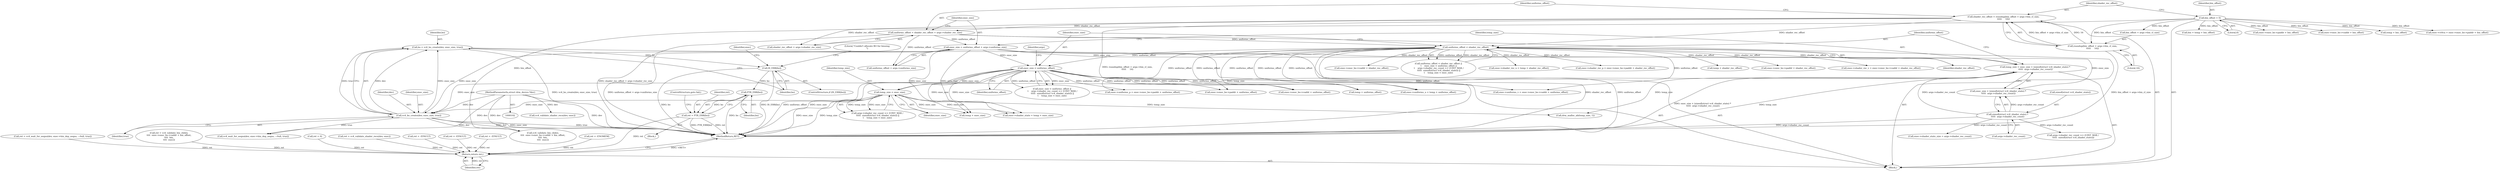 digraph "1_linux_0f2ff82e11c86c05d051cae32b58226392d33bbf@API" {
"1000298" [label="(Call,bo = vc4_bo_create(dev, exec_size, true))"];
"1000300" [label="(Call,vc4_bo_create(dev, exec_size, true))"];
"1000103" [label="(MethodParameterIn,struct drm_device *dev)"];
"1000169" [label="(Call,exec_size < uniforms_offset)"];
"1000144" [label="(Call,exec_size = uniforms_offset + args->uniforms_size)"];
"1000136" [label="(Call,uniforms_offset = shader_rec_offset + args->shader_rec_size)"];
"1000126" [label="(Call,shader_rec_offset = roundup(bin_offset + args->bin_cl_size,\n\t\t\t\t\t     16))"];
"1000128" [label="(Call,roundup(bin_offset + args->bin_cl_size,\n\t\t\t\t\t     16))"];
"1000122" [label="(Call,bin_offset = 0)"];
"1000165" [label="(Call,uniforms_offset < shader_rec_offset)"];
"1000181" [label="(Call,temp_size < exec_size)"];
"1000152" [label="(Call,temp_size = exec_size + (sizeof(struct vc4_shader_state) *\n \t\t\t\t\t  args->shader_rec_count))"];
"1000156" [label="(Call,sizeof(struct vc4_shader_state) *\n \t\t\t\t\t  args->shader_rec_count)"];
"1000305" [label="(Call,IS_ERR(bo))"];
"1000312" [label="(Call,PTR_ERR(bo))"];
"1000310" [label="(Call,ret = PTR_ERR(bo))"];
"1000448" [label="(Return,return ret;)"];
"1000227" [label="(Call,temp + exec_size)"];
"1000369" [label="(Call,exec->exec_bo->paddr + shader_rec_offset)"];
"1000387" [label="(Call,exec->exec_bo->vaddr + uniforms_offset)"];
"1000169" [label="(Call,exec_size < uniforms_offset)"];
"1000293" [label="(Call,ret = -EFAULT)"];
"1000307" [label="(Block,)"];
"1000152" [label="(Call,temp_size = exec_size + (sizeof(struct vc4_shader_state) *\n \t\t\t\t\t  args->shader_rec_count))"];
"1000354" [label="(Call,exec->shader_rec_v = exec->exec_bo->vaddr + shader_rec_offset)"];
"1000317" [label="(Identifier,exec)"];
"1000305" [label="(Call,IS_ERR(bo))"];
"1000272" [label="(Call,ret = -EFAULT)"];
"1000204" [label="(Call,bin = temp + bin_offset)"];
"1000103" [label="(MethodParameterIn,struct drm_device *dev)"];
"1000124" [label="(Literal,0)"];
"1000167" [label="(Identifier,shader_rec_offset)"];
"1000157" [label="(Call,sizeof(struct vc4_shader_state))"];
"1000251" [label="(Call,ret = -EFAULT)"];
"1000172" [label="(Call,args->shader_rec_count >= (UINT_MAX /\n \t\t\t\t\t  sizeof(struct vc4_shader_state)) ||\n\t    temp_size < exec_size)"];
"1000300" [label="(Call,vc4_bo_create(dev, exec_size, true))"];
"1000154" [label="(Call,exec_size + (sizeof(struct vc4_shader_state) *\n \t\t\t\t\t  args->shader_rec_count))"];
"1000190" [label="(Call,drm_malloc_ab(temp_size, 1))"];
"1000182" [label="(Identifier,temp_size)"];
"1000342" [label="(Call,exec->exec_bo->paddr + bin_offset)"];
"1000171" [label="(Identifier,uniforms_offset)"];
"1000299" [label="(Identifier,bo)"];
"1000383" [label="(Call,exec->uniforms_v = exec->exec_bo->vaddr + uniforms_offset)"];
"1000358" [label="(Call,exec->exec_bo->vaddr + shader_rec_offset)"];
"1000153" [label="(Identifier,temp_size)"];
"1000164" [label="(Call,uniforms_offset < shader_rec_offset ||\n \t    exec_size < uniforms_offset ||\n \t    args->shader_rec_count >= (UINT_MAX /\n \t\t\t\t\t  sizeof(struct vc4_shader_state)) ||\n\t    temp_size < exec_size)"];
"1000165" [label="(Call,uniforms_offset < shader_rec_offset)"];
"1000199" [label="(Call,ret = -ENOMEM)"];
"1000146" [label="(Call,uniforms_offset + args->uniforms_size)"];
"1000129" [label="(Call,bin_offset + args->bin_cl_size)"];
"1000430" [label="(Call,vc4_validate_shader_recs(dev, exec))"];
"1000314" [label="(ControlStructure,goto fail;)"];
"1000168" [label="(Call,exec_size < uniforms_offset ||\n \t    args->shader_rec_count >= (UINT_MAX /\n \t\t\t\t\t  sizeof(struct vc4_shader_state)) ||\n\t    temp_size < exec_size)"];
"1000128" [label="(Call,roundup(bin_offset + args->bin_cl_size,\n\t\t\t\t\t     16))"];
"1000306" [label="(Identifier,bo)"];
"1000414" [label="(Call,vc4_validate_bin_cl(dev,\n\t\t\t\t  exec->exec_bo->vaddr + bin_offset,\n\t\t\t\t  bin,\n\t\t\t\t  exec))"];
"1000416" [label="(Call,exec->exec_bo->vaddr + bin_offset)"];
"1000122" [label="(Call,bin_offset = 0)"];
"1000301" [label="(Identifier,dev)"];
"1000298" [label="(Call,bo = vc4_bo_create(dev, exec_size, true))"];
"1000170" [label="(Identifier,exec_size)"];
"1000206" [label="(Call,temp + bin_offset)"];
"1000159" [label="(Call,args->shader_rec_count)"];
"1000209" [label="(Call,exec->shader_rec_u = temp + shader_rec_offset)"];
"1000145" [label="(Identifier,exec_size)"];
"1000181" [label="(Call,temp_size < exec_size)"];
"1000449" [label="(Identifier,ret)"];
"1000137" [label="(Identifier,uniforms_offset)"];
"1000173" [label="(Call,args->shader_rec_count >= (UINT_MAX /\n \t\t\t\t\t  sizeof(struct vc4_shader_state)))"];
"1000436" [label="(Call,ret = vc4_wait_for_seqno(dev, exec->bin_dep_seqno, ~0ull, true))"];
"1000127" [label="(Identifier,shader_rec_offset)"];
"1000412" [label="(Call,ret = vc4_validate_bin_cl(dev,\n\t\t\t\t  exec->exec_bo->vaddr + bin_offset,\n\t\t\t\t  bin,\n\t\t\t\t  exec))"];
"1000118" [label="(Call,ret = 0)"];
"1000105" [label="(Block,)"];
"1000230" [label="(Call,exec->shader_state_size = args->shader_rec_count)"];
"1000338" [label="(Call,exec->ct0ca = exec->exec_bo->paddr + bin_offset)"];
"1000126" [label="(Call,shader_rec_offset = roundup(bin_offset + args->bin_cl_size,\n\t\t\t\t\t     16))"];
"1000312" [label="(Call,PTR_ERR(bo))"];
"1000220" [label="(Call,temp + uniforms_offset)"];
"1000448" [label="(Return,return ret;)"];
"1000138" [label="(Call,shader_rec_offset + args->shader_rec_size)"];
"1000438" [label="(Call,vc4_wait_for_seqno(dev, exec->bin_dep_seqno, ~0ull, true))"];
"1000309" [label="(Literal,\"Couldn't allocate BO for binning\n\")"];
"1000450" [label="(MethodReturn,RET)"];
"1000175" [label="(Identifier,args)"];
"1000365" [label="(Call,exec->shader_rec_p = exec->exec_bo->paddr + shader_rec_offset)"];
"1000302" [label="(Identifier,exec_size)"];
"1000216" [label="(Call,exec->uniforms_u = temp + uniforms_offset)"];
"1000394" [label="(Call,exec->uniforms_p = exec->exec_bo->paddr + uniforms_offset)"];
"1000398" [label="(Call,exec->exec_bo->paddr + uniforms_offset)"];
"1000311" [label="(Identifier,ret)"];
"1000166" [label="(Identifier,uniforms_offset)"];
"1000213" [label="(Call,temp + shader_rec_offset)"];
"1000313" [label="(Identifier,bo)"];
"1000144" [label="(Call,exec_size = uniforms_offset + args->uniforms_size)"];
"1000428" [label="(Call,ret = vc4_validate_shader_recs(dev, exec))"];
"1000310" [label="(Call,ret = PTR_ERR(bo))"];
"1000156" [label="(Call,sizeof(struct vc4_shader_state) *\n \t\t\t\t\t  args->shader_rec_count)"];
"1000303" [label="(Identifier,true)"];
"1000304" [label="(ControlStructure,if (IS_ERR(bo)))"];
"1000123" [label="(Identifier,bin_offset)"];
"1000223" [label="(Call,exec->shader_state = temp + exec_size)"];
"1000136" [label="(Call,uniforms_offset = shader_rec_offset + args->shader_rec_size)"];
"1000183" [label="(Identifier,exec_size)"];
"1000134" [label="(Literal,16)"];
"1000298" -> "1000105"  [label="AST: "];
"1000298" -> "1000300"  [label="CFG: "];
"1000299" -> "1000298"  [label="AST: "];
"1000300" -> "1000298"  [label="AST: "];
"1000306" -> "1000298"  [label="CFG: "];
"1000298" -> "1000450"  [label="DDG: vc4_bo_create(dev, exec_size, true)"];
"1000300" -> "1000298"  [label="DDG: dev"];
"1000300" -> "1000298"  [label="DDG: exec_size"];
"1000300" -> "1000298"  [label="DDG: true"];
"1000298" -> "1000305"  [label="DDG: bo"];
"1000300" -> "1000303"  [label="CFG: "];
"1000301" -> "1000300"  [label="AST: "];
"1000302" -> "1000300"  [label="AST: "];
"1000303" -> "1000300"  [label="AST: "];
"1000300" -> "1000450"  [label="DDG: true"];
"1000300" -> "1000450"  [label="DDG: dev"];
"1000300" -> "1000450"  [label="DDG: exec_size"];
"1000103" -> "1000300"  [label="DDG: dev"];
"1000169" -> "1000300"  [label="DDG: exec_size"];
"1000181" -> "1000300"  [label="DDG: exec_size"];
"1000144" -> "1000300"  [label="DDG: exec_size"];
"1000300" -> "1000414"  [label="DDG: dev"];
"1000300" -> "1000438"  [label="DDG: true"];
"1000103" -> "1000102"  [label="AST: "];
"1000103" -> "1000450"  [label="DDG: dev"];
"1000103" -> "1000414"  [label="DDG: dev"];
"1000103" -> "1000430"  [label="DDG: dev"];
"1000103" -> "1000438"  [label="DDG: dev"];
"1000169" -> "1000168"  [label="AST: "];
"1000169" -> "1000171"  [label="CFG: "];
"1000170" -> "1000169"  [label="AST: "];
"1000171" -> "1000169"  [label="AST: "];
"1000175" -> "1000169"  [label="CFG: "];
"1000168" -> "1000169"  [label="CFG: "];
"1000169" -> "1000450"  [label="DDG: uniforms_offset"];
"1000169" -> "1000450"  [label="DDG: exec_size"];
"1000169" -> "1000168"  [label="DDG: exec_size"];
"1000169" -> "1000168"  [label="DDG: uniforms_offset"];
"1000144" -> "1000169"  [label="DDG: exec_size"];
"1000165" -> "1000169"  [label="DDG: uniforms_offset"];
"1000169" -> "1000181"  [label="DDG: exec_size"];
"1000169" -> "1000216"  [label="DDG: uniforms_offset"];
"1000169" -> "1000220"  [label="DDG: uniforms_offset"];
"1000169" -> "1000223"  [label="DDG: exec_size"];
"1000169" -> "1000227"  [label="DDG: exec_size"];
"1000169" -> "1000383"  [label="DDG: uniforms_offset"];
"1000169" -> "1000387"  [label="DDG: uniforms_offset"];
"1000169" -> "1000394"  [label="DDG: uniforms_offset"];
"1000169" -> "1000398"  [label="DDG: uniforms_offset"];
"1000144" -> "1000105"  [label="AST: "];
"1000144" -> "1000146"  [label="CFG: "];
"1000145" -> "1000144"  [label="AST: "];
"1000146" -> "1000144"  [label="AST: "];
"1000153" -> "1000144"  [label="CFG: "];
"1000144" -> "1000450"  [label="DDG: uniforms_offset + args->uniforms_size"];
"1000136" -> "1000144"  [label="DDG: uniforms_offset"];
"1000144" -> "1000152"  [label="DDG: exec_size"];
"1000144" -> "1000154"  [label="DDG: exec_size"];
"1000144" -> "1000223"  [label="DDG: exec_size"];
"1000144" -> "1000227"  [label="DDG: exec_size"];
"1000136" -> "1000105"  [label="AST: "];
"1000136" -> "1000138"  [label="CFG: "];
"1000137" -> "1000136"  [label="AST: "];
"1000138" -> "1000136"  [label="AST: "];
"1000145" -> "1000136"  [label="CFG: "];
"1000136" -> "1000450"  [label="DDG: shader_rec_offset + args->shader_rec_size"];
"1000126" -> "1000136"  [label="DDG: shader_rec_offset"];
"1000136" -> "1000146"  [label="DDG: uniforms_offset"];
"1000136" -> "1000165"  [label="DDG: uniforms_offset"];
"1000126" -> "1000105"  [label="AST: "];
"1000126" -> "1000128"  [label="CFG: "];
"1000127" -> "1000126"  [label="AST: "];
"1000128" -> "1000126"  [label="AST: "];
"1000137" -> "1000126"  [label="CFG: "];
"1000126" -> "1000450"  [label="DDG: roundup(bin_offset + args->bin_cl_size,\n\t\t\t\t\t     16)"];
"1000128" -> "1000126"  [label="DDG: bin_offset + args->bin_cl_size"];
"1000128" -> "1000126"  [label="DDG: 16"];
"1000126" -> "1000138"  [label="DDG: shader_rec_offset"];
"1000126" -> "1000165"  [label="DDG: shader_rec_offset"];
"1000128" -> "1000134"  [label="CFG: "];
"1000129" -> "1000128"  [label="AST: "];
"1000134" -> "1000128"  [label="AST: "];
"1000128" -> "1000450"  [label="DDG: bin_offset + args->bin_cl_size"];
"1000122" -> "1000128"  [label="DDG: bin_offset"];
"1000122" -> "1000105"  [label="AST: "];
"1000122" -> "1000124"  [label="CFG: "];
"1000123" -> "1000122"  [label="AST: "];
"1000124" -> "1000122"  [label="AST: "];
"1000127" -> "1000122"  [label="CFG: "];
"1000122" -> "1000129"  [label="DDG: bin_offset"];
"1000122" -> "1000204"  [label="DDG: bin_offset"];
"1000122" -> "1000206"  [label="DDG: bin_offset"];
"1000122" -> "1000338"  [label="DDG: bin_offset"];
"1000122" -> "1000342"  [label="DDG: bin_offset"];
"1000122" -> "1000414"  [label="DDG: bin_offset"];
"1000122" -> "1000416"  [label="DDG: bin_offset"];
"1000165" -> "1000164"  [label="AST: "];
"1000165" -> "1000167"  [label="CFG: "];
"1000166" -> "1000165"  [label="AST: "];
"1000167" -> "1000165"  [label="AST: "];
"1000170" -> "1000165"  [label="CFG: "];
"1000164" -> "1000165"  [label="CFG: "];
"1000165" -> "1000450"  [label="DDG: uniforms_offset"];
"1000165" -> "1000450"  [label="DDG: shader_rec_offset"];
"1000165" -> "1000164"  [label="DDG: uniforms_offset"];
"1000165" -> "1000164"  [label="DDG: shader_rec_offset"];
"1000165" -> "1000209"  [label="DDG: shader_rec_offset"];
"1000165" -> "1000213"  [label="DDG: shader_rec_offset"];
"1000165" -> "1000216"  [label="DDG: uniforms_offset"];
"1000165" -> "1000220"  [label="DDG: uniforms_offset"];
"1000165" -> "1000354"  [label="DDG: shader_rec_offset"];
"1000165" -> "1000358"  [label="DDG: shader_rec_offset"];
"1000165" -> "1000365"  [label="DDG: shader_rec_offset"];
"1000165" -> "1000369"  [label="DDG: shader_rec_offset"];
"1000165" -> "1000383"  [label="DDG: uniforms_offset"];
"1000165" -> "1000387"  [label="DDG: uniforms_offset"];
"1000165" -> "1000394"  [label="DDG: uniforms_offset"];
"1000165" -> "1000398"  [label="DDG: uniforms_offset"];
"1000181" -> "1000172"  [label="AST: "];
"1000181" -> "1000183"  [label="CFG: "];
"1000182" -> "1000181"  [label="AST: "];
"1000183" -> "1000181"  [label="AST: "];
"1000172" -> "1000181"  [label="CFG: "];
"1000181" -> "1000450"  [label="DDG: temp_size"];
"1000181" -> "1000450"  [label="DDG: exec_size"];
"1000181" -> "1000172"  [label="DDG: temp_size"];
"1000181" -> "1000172"  [label="DDG: exec_size"];
"1000152" -> "1000181"  [label="DDG: temp_size"];
"1000181" -> "1000190"  [label="DDG: temp_size"];
"1000181" -> "1000223"  [label="DDG: exec_size"];
"1000181" -> "1000227"  [label="DDG: exec_size"];
"1000152" -> "1000105"  [label="AST: "];
"1000152" -> "1000154"  [label="CFG: "];
"1000153" -> "1000152"  [label="AST: "];
"1000154" -> "1000152"  [label="AST: "];
"1000166" -> "1000152"  [label="CFG: "];
"1000152" -> "1000450"  [label="DDG: exec_size + (sizeof(struct vc4_shader_state) *\n \t\t\t\t\t  args->shader_rec_count)"];
"1000152" -> "1000450"  [label="DDG: temp_size"];
"1000156" -> "1000152"  [label="DDG: args->shader_rec_count"];
"1000152" -> "1000190"  [label="DDG: temp_size"];
"1000156" -> "1000154"  [label="AST: "];
"1000156" -> "1000159"  [label="CFG: "];
"1000157" -> "1000156"  [label="AST: "];
"1000159" -> "1000156"  [label="AST: "];
"1000154" -> "1000156"  [label="CFG: "];
"1000156" -> "1000450"  [label="DDG: args->shader_rec_count"];
"1000156" -> "1000154"  [label="DDG: args->shader_rec_count"];
"1000156" -> "1000173"  [label="DDG: args->shader_rec_count"];
"1000156" -> "1000230"  [label="DDG: args->shader_rec_count"];
"1000305" -> "1000304"  [label="AST: "];
"1000305" -> "1000306"  [label="CFG: "];
"1000306" -> "1000305"  [label="AST: "];
"1000309" -> "1000305"  [label="CFG: "];
"1000317" -> "1000305"  [label="CFG: "];
"1000305" -> "1000450"  [label="DDG: IS_ERR(bo)"];
"1000305" -> "1000450"  [label="DDG: bo"];
"1000305" -> "1000312"  [label="DDG: bo"];
"1000312" -> "1000310"  [label="AST: "];
"1000312" -> "1000313"  [label="CFG: "];
"1000313" -> "1000312"  [label="AST: "];
"1000310" -> "1000312"  [label="CFG: "];
"1000312" -> "1000450"  [label="DDG: bo"];
"1000312" -> "1000310"  [label="DDG: bo"];
"1000310" -> "1000307"  [label="AST: "];
"1000311" -> "1000310"  [label="AST: "];
"1000314" -> "1000310"  [label="CFG: "];
"1000310" -> "1000450"  [label="DDG: PTR_ERR(bo)"];
"1000310" -> "1000450"  [label="DDG: ret"];
"1000310" -> "1000448"  [label="DDG: ret"];
"1000448" -> "1000105"  [label="AST: "];
"1000448" -> "1000449"  [label="CFG: "];
"1000449" -> "1000448"  [label="AST: "];
"1000450" -> "1000448"  [label="CFG: "];
"1000448" -> "1000450"  [label="DDG: <RET>"];
"1000449" -> "1000448"  [label="DDG: ret"];
"1000436" -> "1000448"  [label="DDG: ret"];
"1000293" -> "1000448"  [label="DDG: ret"];
"1000199" -> "1000448"  [label="DDG: ret"];
"1000251" -> "1000448"  [label="DDG: ret"];
"1000412" -> "1000448"  [label="DDG: ret"];
"1000272" -> "1000448"  [label="DDG: ret"];
"1000118" -> "1000448"  [label="DDG: ret"];
"1000428" -> "1000448"  [label="DDG: ret"];
}
